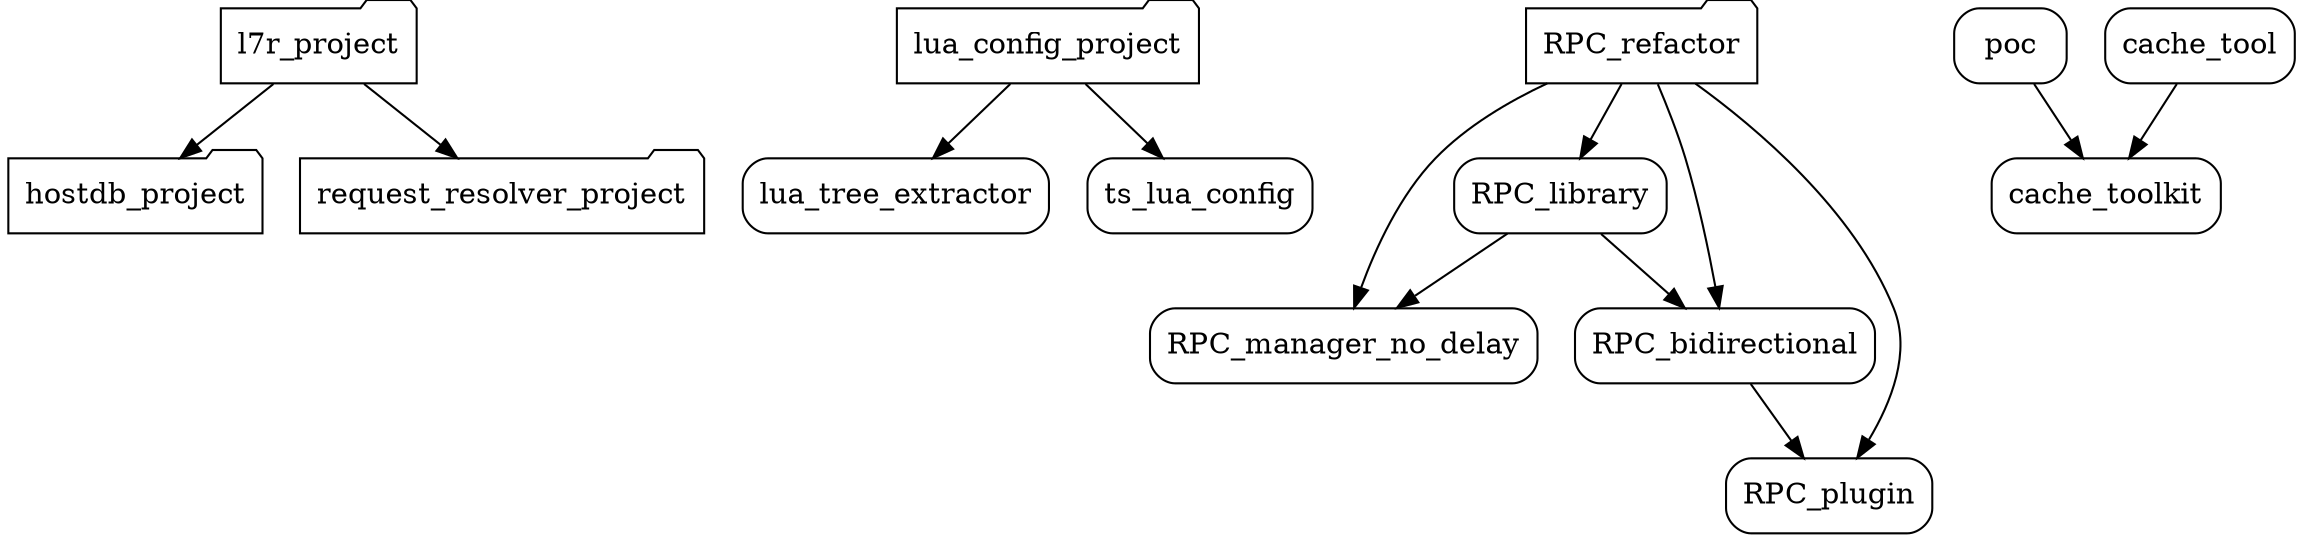 digraph {

  subgraph {
    l7r_project [shape=folder];
    hostdb_project [shape=folder];
    request_resolver_project [shape=folder];

    l7r_project -> {hostdb_project request_resolver_project};
  }

  subgraph {
    lua_config_project [shape=folder];
    lua_tree_extractor [shape=rect style=rounded];
    ts_lua_config [shape=rect style=rounded];

    lua_config_project -> { lua_tree_extractor ts_lua_config};
  }

  subgraph {
    RPC_refactor [shape=folder];
    RPC_library [shape=rect style=rounded];
    RPC_manager_no_delay [shape=rect style=rounded];
    RPC_bidirectional [shape=rect style=rounded];
    RPC_plugin [shape=rect style=rounded];

    RPC_refactor -> {RPC_library RPC_manager_no_delay RPC_bidirectional RPC_plugin};
    RPC_library -> RPC_manager_no_delay;
    RPC_library -> RPC_bidirectional;
    RPC_bidirectional -> RPC_plugin;
  }

  subgraph {
    poc [shape=rect style=rounded];
    cache_toolkit [shape=rect style=rounded];
    cache_tool [shape=rect style=rounded];

    poc -> cache_toolkit;
    cache_tool -> cache_toolkit;
  }

}

digraph {
  live_restart [shape=folder]
}
